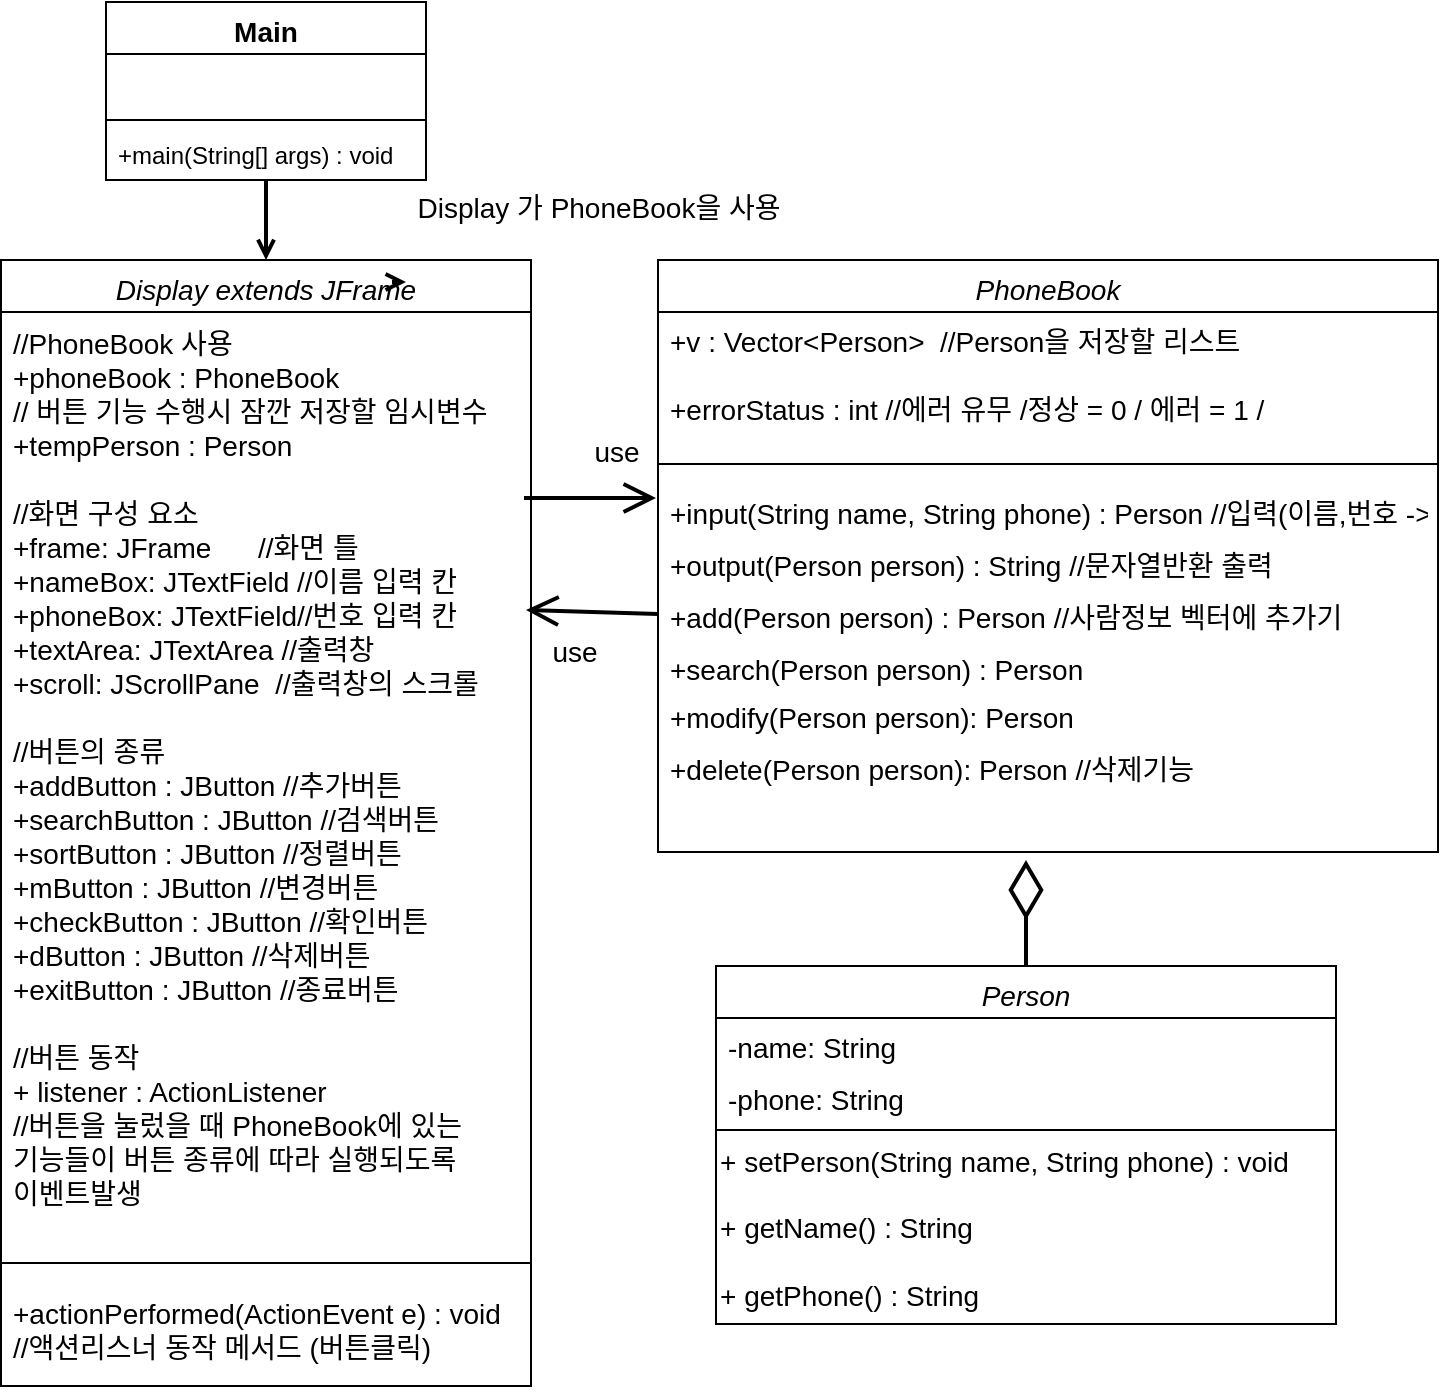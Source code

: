 <mxfile version="14.4.8" type="github">
  <diagram id="C5RBs43oDa-KdzZeNtuy" name="Page-1">
    <mxGraphModel dx="1182" dy="707" grid="0" gridSize="10" guides="1" tooltips="1" connect="1" arrows="1" fold="1" page="1" pageScale="1" pageWidth="827" pageHeight="1169" math="0" shadow="0">
      <root>
        <mxCell id="WIyWlLk6GJQsqaUBKTNV-0" />
        <mxCell id="WIyWlLk6GJQsqaUBKTNV-1" parent="WIyWlLk6GJQsqaUBKTNV-0" />
        <mxCell id="P8jeqRXpjA01nZ9afECX-0" value="PhoneBook" style="swimlane;fontStyle=2;align=center;verticalAlign=top;childLayout=stackLayout;horizontal=1;startSize=26;horizontalStack=0;resizeParent=1;resizeLast=0;collapsible=1;marginBottom=0;rounded=0;shadow=0;strokeWidth=1;fontSize=14;" parent="WIyWlLk6GJQsqaUBKTNV-1" vertex="1">
          <mxGeometry x="357" y="258" width="390" height="296" as="geometry">
            <mxRectangle x="230" y="140" width="160" height="26" as="alternateBounds" />
          </mxGeometry>
        </mxCell>
        <mxCell id="P8jeqRXpjA01nZ9afECX-1" value="+v : Vector&lt;Person&gt;  //Person을 저장할 리스트     &#xa;&#xa;+errorStatus : int //에러 유무 /정상 = 0 / 에러 = 1 /" style="text;align=left;verticalAlign=top;spacingLeft=4;spacingRight=4;overflow=hidden;rotatable=0;points=[[0,0.5],[1,0.5]];portConstraint=eastwest;fontSize=14;" parent="P8jeqRXpjA01nZ9afECX-0" vertex="1">
          <mxGeometry y="26" width="390" height="66" as="geometry" />
        </mxCell>
        <mxCell id="P8jeqRXpjA01nZ9afECX-2" value="" style="line;html=1;strokeWidth=1;align=left;verticalAlign=middle;spacingTop=-1;spacingLeft=3;spacingRight=3;rotatable=0;labelPosition=right;points=[];portConstraint=eastwest;fontSize=14;" parent="P8jeqRXpjA01nZ9afECX-0" vertex="1">
          <mxGeometry y="92" width="390" height="20" as="geometry" />
        </mxCell>
        <mxCell id="f7E5iX_CI0--iNyVOqC2-0" value="+input(String name, String phone) : Person //입력(이름,번호 -&gt; 사람)&#xa;" style="text;strokeColor=none;fillColor=none;align=left;verticalAlign=top;spacingLeft=4;spacingRight=4;overflow=hidden;rotatable=0;points=[[0,0.5],[1,0.5]];portConstraint=eastwest;fontSize=14;" vertex="1" parent="P8jeqRXpjA01nZ9afECX-0">
          <mxGeometry y="112" width="390" height="26" as="geometry" />
        </mxCell>
        <mxCell id="f7E5iX_CI0--iNyVOqC2-1" value="+output(Person person) : String //문자열반환 출력" style="text;strokeColor=none;fillColor=none;align=left;verticalAlign=top;spacingLeft=4;spacingRight=4;overflow=hidden;rotatable=0;points=[[0,0.5],[1,0.5]];portConstraint=eastwest;fontSize=14;" vertex="1" parent="P8jeqRXpjA01nZ9afECX-0">
          <mxGeometry y="138" width="390" height="26" as="geometry" />
        </mxCell>
        <mxCell id="P8jeqRXpjA01nZ9afECX-22" value="+add(Person person) : Person //사람정보 벡터에 추가기" style="text;strokeColor=none;fillColor=none;align=left;verticalAlign=top;spacingLeft=4;spacingRight=4;overflow=hidden;rotatable=0;points=[[0,0.5],[1,0.5]];portConstraint=eastwest;fontSize=14;" parent="P8jeqRXpjA01nZ9afECX-0" vertex="1">
          <mxGeometry y="164" width="390" height="26" as="geometry" />
        </mxCell>
        <mxCell id="P8jeqRXpjA01nZ9afECX-23" value="+search(Person person) : Person &#xa;" style="text;strokeColor=none;fillColor=none;align=left;verticalAlign=top;spacingLeft=4;spacingRight=4;overflow=hidden;rotatable=0;points=[[0,0.5],[1,0.5]];portConstraint=eastwest;fontSize=14;" parent="P8jeqRXpjA01nZ9afECX-0" vertex="1">
          <mxGeometry y="190" width="390" height="24" as="geometry" />
        </mxCell>
        <mxCell id="P8jeqRXpjA01nZ9afECX-25" value="+modify(Person person): Person " style="text;strokeColor=none;fillColor=none;align=left;verticalAlign=top;spacingLeft=4;spacingRight=4;overflow=hidden;rotatable=0;points=[[0,0.5],[1,0.5]];portConstraint=eastwest;fontSize=14;" parent="P8jeqRXpjA01nZ9afECX-0" vertex="1">
          <mxGeometry y="214" width="390" height="26" as="geometry" />
        </mxCell>
        <mxCell id="P8jeqRXpjA01nZ9afECX-26" value="+delete(Person person): Person //삭제기능" style="text;strokeColor=none;fillColor=none;align=left;verticalAlign=top;spacingLeft=4;spacingRight=4;overflow=hidden;rotatable=0;points=[[0,0.5],[1,0.5]];portConstraint=eastwest;fontSize=14;" parent="P8jeqRXpjA01nZ9afECX-0" vertex="1">
          <mxGeometry y="240" width="390" height="26" as="geometry" />
        </mxCell>
        <mxCell id="P8jeqRXpjA01nZ9afECX-10" value="Person" style="swimlane;fontStyle=2;align=center;verticalAlign=top;childLayout=stackLayout;horizontal=1;startSize=26;horizontalStack=0;resizeParent=1;resizeLast=0;collapsible=1;marginBottom=0;rounded=0;shadow=0;strokeWidth=1;fontSize=14;" parent="WIyWlLk6GJQsqaUBKTNV-1" vertex="1">
          <mxGeometry x="386" y="611" width="310" height="179" as="geometry">
            <mxRectangle x="230" y="140" width="160" height="26" as="alternateBounds" />
          </mxGeometry>
        </mxCell>
        <mxCell id="P8jeqRXpjA01nZ9afECX-11" value="-name: String" style="text;align=left;verticalAlign=top;spacingLeft=4;spacingRight=4;overflow=hidden;rotatable=0;points=[[0,0.5],[1,0.5]];portConstraint=eastwest;fontSize=14;" parent="P8jeqRXpjA01nZ9afECX-10" vertex="1">
          <mxGeometry y="26" width="310" height="26" as="geometry" />
        </mxCell>
        <mxCell id="P8jeqRXpjA01nZ9afECX-12" value="-phone: String" style="text;align=left;verticalAlign=top;spacingLeft=4;spacingRight=4;overflow=hidden;rotatable=0;points=[[0,0.5],[1,0.5]];portConstraint=eastwest;rounded=0;shadow=0;html=0;fontSize=14;" parent="P8jeqRXpjA01nZ9afECX-10" vertex="1">
          <mxGeometry y="52" width="310" height="26" as="geometry" />
        </mxCell>
        <mxCell id="P8jeqRXpjA01nZ9afECX-13" value="" style="line;html=1;strokeWidth=1;align=left;verticalAlign=middle;spacingTop=-1;spacingLeft=3;spacingRight=3;rotatable=0;labelPosition=right;points=[];portConstraint=eastwest;fontSize=14;" parent="P8jeqRXpjA01nZ9afECX-10" vertex="1">
          <mxGeometry y="78" width="310" height="8" as="geometry" />
        </mxCell>
        <mxCell id="AGnKkswIksJs2r1xKDmr-33" value="+ setPerson(String name, String phone) : void&lt;br style=&quot;font-size: 14px&quot;&gt;&lt;br style=&quot;font-size: 14px&quot;&gt;+ getName() : String&lt;br style=&quot;font-size: 14px&quot;&gt;&lt;br style=&quot;font-size: 14px&quot;&gt;+ getPhone() : String" style="text;html=1;align=left;verticalAlign=middle;resizable=0;points=[];autosize=1;fontSize=14;" parent="P8jeqRXpjA01nZ9afECX-10" vertex="1">
          <mxGeometry y="86" width="310" height="89" as="geometry" />
        </mxCell>
        <mxCell id="te0iCXtoX0ai0mT4FdgT-9" value="Display extends JFrame" style="swimlane;fontStyle=2;align=center;verticalAlign=top;childLayout=stackLayout;horizontal=1;startSize=26;horizontalStack=0;resizeParent=1;resizeParentMax=0;resizeLast=0;collapsible=1;marginBottom=0;fontSize=14;" parent="WIyWlLk6GJQsqaUBKTNV-1" vertex="1">
          <mxGeometry x="28.5" y="258" width="265" height="563" as="geometry" />
        </mxCell>
        <mxCell id="te0iCXtoX0ai0mT4FdgT-10" value="//PhoneBook 사용&#xa;+phoneBook : PhoneBook&#xa;// 버튼 기능 수행시 잠깐 저장할 임시변수&#xa;+tempPerson : Person&#xa;&#xa;//화면 구성 요소&#xa;+frame: JFrame      //화면 틀&#xa;+nameBox: JTextField //이름 입력 칸&#xa;+phoneBox: JTextField//번호 입력 칸&#xa;+textArea: JTextArea //출력창&#xa;+scroll: JScrollPane  //출력창의 스크롤&#xa;&#xa;//버튼의 종류&#xa;+addButton : JButton //추가버튼&#xa;+searchButton : JButton //검색버튼&#xa;+sortButton : JButton //정렬버튼&#xa;+mButton : JButton //변경버튼&#xa;+checkButton : JButton //확인버튼&#xa;+dButton : JButton //삭제버튼&#xa;+exitButton : JButton //종료버튼&#xa;&#xa;//버튼 동작&#xa;+ listener : ActionListener&#xa;//버튼을 눌렀을 때 PhoneBook에 있는 &#xa;기능들이 버튼 종류에 따라 실행되도록 &#xa;이벤트발생&#xa;" style="text;strokeColor=none;fillColor=none;align=left;verticalAlign=top;spacingLeft=4;spacingRight=4;overflow=hidden;rotatable=0;points=[[0,0.5],[1,0.5]];portConstraint=eastwest;spacing=2;spacingTop=1;fontSize=14;" parent="te0iCXtoX0ai0mT4FdgT-9" vertex="1">
          <mxGeometry y="26" width="265" height="465" as="geometry" />
        </mxCell>
        <mxCell id="te0iCXtoX0ai0mT4FdgT-11" value="" style="line;strokeWidth=1;fillColor=none;align=left;verticalAlign=middle;spacingTop=-1;spacingLeft=3;spacingRight=3;rotatable=0;labelPosition=right;points=[];portConstraint=eastwest;fontSize=14;" parent="te0iCXtoX0ai0mT4FdgT-9" vertex="1">
          <mxGeometry y="491" width="265" height="21" as="geometry" />
        </mxCell>
        <mxCell id="AGnKkswIksJs2r1xKDmr-1" value="+actionPerformed(ActionEvent e) : void&#xa;//액션리스너 동작 메서드 (버튼클릭)&#xa;" style="text;strokeColor=none;fillColor=none;align=left;verticalAlign=top;spacingLeft=4;spacingRight=4;overflow=hidden;rotatable=0;points=[[0,0.5],[1,0.5]];portConstraint=eastwest;fontSize=14;" parent="te0iCXtoX0ai0mT4FdgT-9" vertex="1">
          <mxGeometry y="512" width="265" height="51" as="geometry" />
        </mxCell>
        <mxCell id="f7E5iX_CI0--iNyVOqC2-27" style="edgeStyle=orthogonalEdgeStyle;rounded=0;orthogonalLoop=1;jettySize=auto;html=1;entryX=0.5;entryY=0;entryDx=0;entryDy=0;strokeWidth=2;fontSize=14;endArrow=open;endFill=0;" edge="1" parent="WIyWlLk6GJQsqaUBKTNV-1" source="f7E5iX_CI0--iNyVOqC2-14" target="te0iCXtoX0ai0mT4FdgT-9">
          <mxGeometry relative="1" as="geometry" />
        </mxCell>
        <mxCell id="f7E5iX_CI0--iNyVOqC2-14" value="Main" style="swimlane;fontStyle=1;align=center;verticalAlign=top;childLayout=stackLayout;horizontal=1;startSize=26;horizontalStack=0;resizeParent=1;resizeParentMax=0;resizeLast=0;collapsible=1;marginBottom=0;strokeWidth=1;fontSize=14;" vertex="1" parent="WIyWlLk6GJQsqaUBKTNV-1">
          <mxGeometry x="81" y="129" width="160" height="89" as="geometry" />
        </mxCell>
        <mxCell id="f7E5iX_CI0--iNyVOqC2-15" value=" " style="text;strokeColor=none;fillColor=none;align=left;verticalAlign=top;spacingLeft=4;spacingRight=4;overflow=hidden;rotatable=0;points=[[0,0.5],[1,0.5]];portConstraint=eastwest;" vertex="1" parent="f7E5iX_CI0--iNyVOqC2-14">
          <mxGeometry y="26" width="160" height="29" as="geometry" />
        </mxCell>
        <mxCell id="f7E5iX_CI0--iNyVOqC2-16" value="" style="line;strokeWidth=1;fillColor=none;align=left;verticalAlign=middle;spacingTop=-1;spacingLeft=3;spacingRight=3;rotatable=0;labelPosition=right;points=[];portConstraint=eastwest;" vertex="1" parent="f7E5iX_CI0--iNyVOqC2-14">
          <mxGeometry y="55" width="160" height="8" as="geometry" />
        </mxCell>
        <mxCell id="f7E5iX_CI0--iNyVOqC2-17" value="+main(String[] args) : void" style="text;strokeColor=none;fillColor=none;align=left;verticalAlign=top;spacingLeft=4;spacingRight=4;overflow=hidden;rotatable=0;points=[[0,0.5],[1,0.5]];portConstraint=eastwest;" vertex="1" parent="f7E5iX_CI0--iNyVOqC2-14">
          <mxGeometry y="63" width="160" height="26" as="geometry" />
        </mxCell>
        <mxCell id="f7E5iX_CI0--iNyVOqC2-25" value="use" style="endArrow=open;endFill=1;endSize=12;html=1;strokeWidth=2;fontSize=14;" edge="1" parent="WIyWlLk6GJQsqaUBKTNV-1">
          <mxGeometry x="0.394" y="23" width="160" relative="1" as="geometry">
            <mxPoint x="290" y="377" as="sourcePoint" />
            <mxPoint x="356" y="377" as="targetPoint" />
            <mxPoint as="offset" />
          </mxGeometry>
        </mxCell>
        <mxCell id="f7E5iX_CI0--iNyVOqC2-26" value="Display 가 PhoneBook을 사용" style="text;html=1;strokeColor=none;fillColor=none;align=center;verticalAlign=middle;whiteSpace=wrap;rounded=0;fontSize=14;" vertex="1" parent="WIyWlLk6GJQsqaUBKTNV-1">
          <mxGeometry x="224" y="194" width="207" height="75" as="geometry" />
        </mxCell>
        <mxCell id="f7E5iX_CI0--iNyVOqC2-30" value="" style="endArrow=diamondThin;endFill=0;endSize=24;html=1;strokeWidth=2;fontSize=14;exitX=0.5;exitY=0;exitDx=0;exitDy=0;" edge="1" parent="WIyWlLk6GJQsqaUBKTNV-1" source="P8jeqRXpjA01nZ9afECX-10">
          <mxGeometry width="160" relative="1" as="geometry">
            <mxPoint x="211" y="487" as="sourcePoint" />
            <mxPoint x="541" y="558" as="targetPoint" />
          </mxGeometry>
        </mxCell>
        <mxCell id="f7E5iX_CI0--iNyVOqC2-31" value="use" style="endArrow=open;endFill=1;endSize=12;html=1;strokeWidth=2;fontSize=14;exitX=0;exitY=0.5;exitDx=0;exitDy=0;" edge="1" parent="WIyWlLk6GJQsqaUBKTNV-1" source="P8jeqRXpjA01nZ9afECX-22">
          <mxGeometry x="0.254" y="20" width="160" relative="1" as="geometry">
            <mxPoint x="302" y="468" as="sourcePoint" />
            <mxPoint x="291" y="433" as="targetPoint" />
            <mxPoint as="offset" />
          </mxGeometry>
        </mxCell>
        <mxCell id="f7E5iX_CI0--iNyVOqC2-32" style="edgeStyle=orthogonalEdgeStyle;rounded=0;orthogonalLoop=1;jettySize=auto;html=1;exitX=0;exitY=1;exitDx=0;exitDy=0;entryX=0.034;entryY=1.013;entryDx=0;entryDy=0;entryPerimeter=0;endArrow=open;endFill=0;strokeWidth=2;fontSize=14;" edge="1" parent="WIyWlLk6GJQsqaUBKTNV-1" source="f7E5iX_CI0--iNyVOqC2-26" target="f7E5iX_CI0--iNyVOqC2-26">
          <mxGeometry relative="1" as="geometry" />
        </mxCell>
      </root>
    </mxGraphModel>
  </diagram>
</mxfile>
